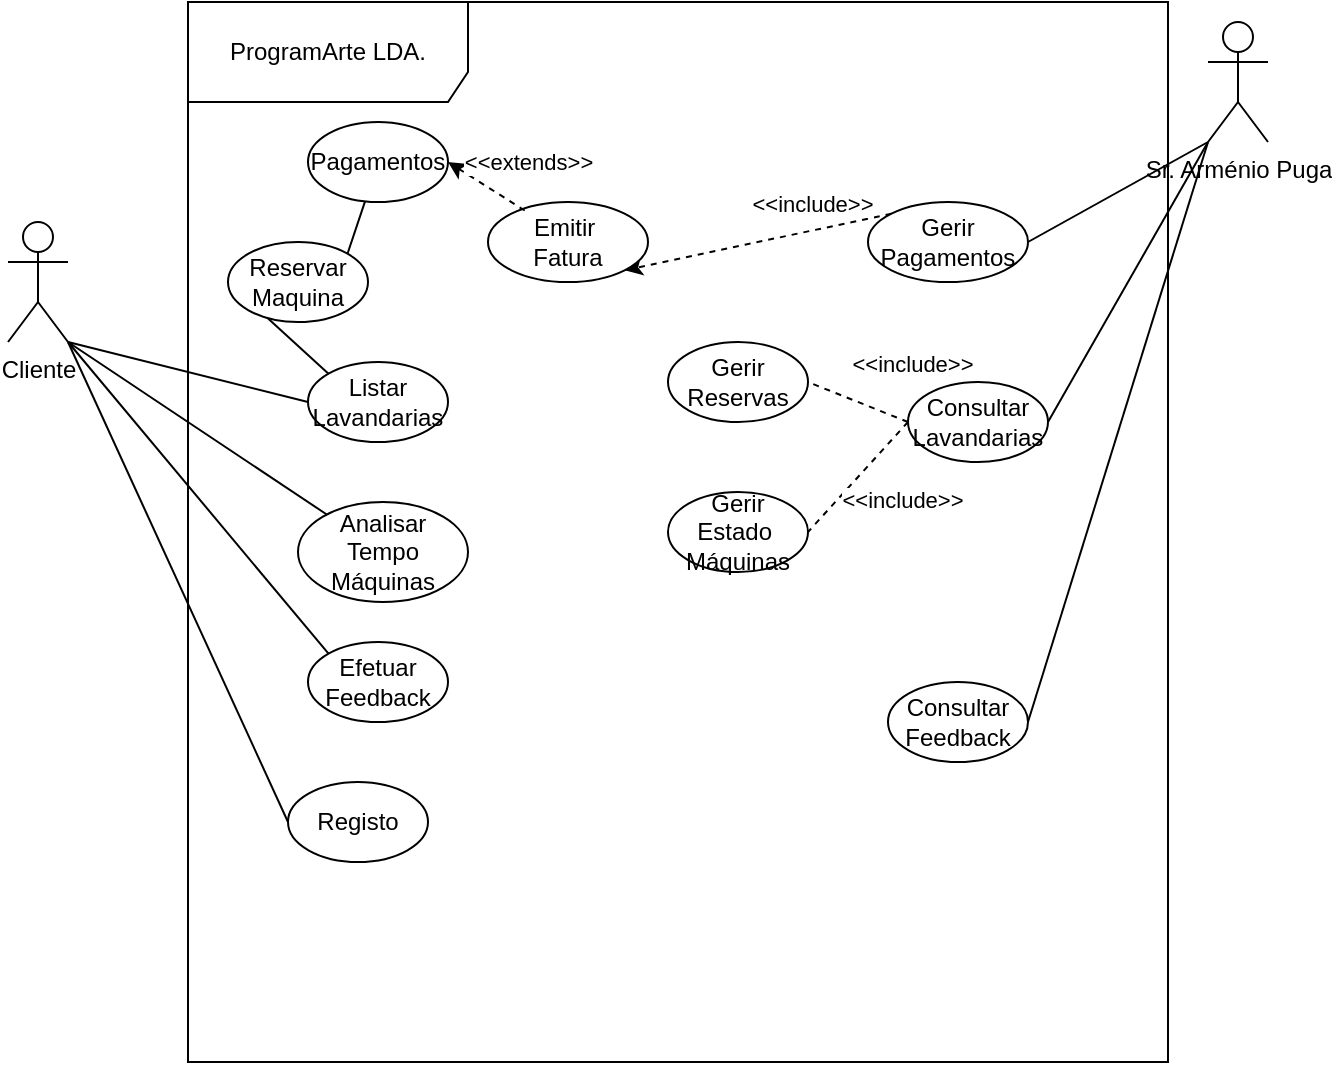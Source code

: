 <mxfile version="24.8.6">
  <diagram name="Página-1" id="dw75eFYcRkrUz4xuSaDK">
    <mxGraphModel dx="1235" dy="655" grid="1" gridSize="10" guides="1" tooltips="1" connect="1" arrows="1" fold="1" page="1" pageScale="1" pageWidth="1654" pageHeight="2336" math="0" shadow="0">
      <root>
        <mxCell id="0" />
        <mxCell id="1" parent="0" />
        <mxCell id="YZUXlJjarUffFJBtJfE9-5" style="rounded=0;orthogonalLoop=1;jettySize=auto;html=1;exitX=0;exitY=0;exitDx=0;exitDy=0;entryX=0;entryY=0.5;entryDx=0;entryDy=0;strokeColor=default;endArrow=none;endFill=0;" edge="1" parent="1" source="YZUXlJjarUffFJBtJfE9-36" target="YZUXlJjarUffFJBtJfE9-4">
          <mxGeometry relative="1" as="geometry" />
        </mxCell>
        <mxCell id="YZUXlJjarUffFJBtJfE9-20" style="rounded=0;orthogonalLoop=1;jettySize=auto;html=1;exitX=1;exitY=1;exitDx=0;exitDy=0;exitPerimeter=0;entryX=0;entryY=0.5;entryDx=0;entryDy=0;endArrow=none;endFill=0;" edge="1" parent="1" source="YZUXlJjarUffFJBtJfE9-1" target="YZUXlJjarUffFJBtJfE9-15">
          <mxGeometry relative="1" as="geometry" />
        </mxCell>
        <mxCell id="YZUXlJjarUffFJBtJfE9-22" style="rounded=0;orthogonalLoop=1;jettySize=auto;html=1;exitX=1;exitY=1;exitDx=0;exitDy=0;exitPerimeter=0;entryX=0;entryY=0;entryDx=0;entryDy=0;endArrow=none;endFill=0;" edge="1" parent="1" source="YZUXlJjarUffFJBtJfE9-1" target="YZUXlJjarUffFJBtJfE9-19">
          <mxGeometry relative="1" as="geometry" />
        </mxCell>
        <mxCell id="YZUXlJjarUffFJBtJfE9-1" value="Cliente" style="shape=umlActor;verticalLabelPosition=bottom;verticalAlign=top;html=1;outlineConnect=0;" vertex="1" parent="1">
          <mxGeometry x="110" y="910" width="30" height="60" as="geometry" />
        </mxCell>
        <mxCell id="YZUXlJjarUffFJBtJfE9-2" value="ProgramArte LDA." style="shape=umlFrame;whiteSpace=wrap;html=1;pointerEvents=0;width=140;height=50;" vertex="1" parent="1">
          <mxGeometry x="200" y="800" width="490" height="530" as="geometry" />
        </mxCell>
        <mxCell id="YZUXlJjarUffFJBtJfE9-31" style="rounded=0;orthogonalLoop=1;jettySize=auto;html=1;exitX=0;exitY=1;exitDx=0;exitDy=0;exitPerimeter=0;entryX=1;entryY=0.5;entryDx=0;entryDy=0;endArrow=none;endFill=0;" edge="1" parent="1" source="YZUXlJjarUffFJBtJfE9-3" target="YZUXlJjarUffFJBtJfE9-29">
          <mxGeometry relative="1" as="geometry" />
        </mxCell>
        <mxCell id="YZUXlJjarUffFJBtJfE9-33" style="rounded=0;orthogonalLoop=1;jettySize=auto;html=1;exitX=0;exitY=1;exitDx=0;exitDy=0;exitPerimeter=0;entryX=1;entryY=0.5;entryDx=0;entryDy=0;endArrow=none;endFill=0;" edge="1" parent="1" source="YZUXlJjarUffFJBtJfE9-3" target="YZUXlJjarUffFJBtJfE9-32">
          <mxGeometry relative="1" as="geometry" />
        </mxCell>
        <mxCell id="YZUXlJjarUffFJBtJfE9-42" style="rounded=0;orthogonalLoop=1;jettySize=auto;html=1;exitX=0;exitY=1;exitDx=0;exitDy=0;exitPerimeter=0;entryX=1;entryY=0.5;entryDx=0;entryDy=0;endArrow=none;endFill=0;" edge="1" parent="1" source="YZUXlJjarUffFJBtJfE9-3" target="YZUXlJjarUffFJBtJfE9-41">
          <mxGeometry relative="1" as="geometry" />
        </mxCell>
        <mxCell id="YZUXlJjarUffFJBtJfE9-3" value="Sr. Arménio Puga" style="shape=umlActor;verticalLabelPosition=bottom;verticalAlign=top;html=1;" vertex="1" parent="1">
          <mxGeometry x="710" y="810" width="30" height="60" as="geometry" />
        </mxCell>
        <mxCell id="YZUXlJjarUffFJBtJfE9-47" style="rounded=0;orthogonalLoop=1;jettySize=auto;html=1;exitX=1;exitY=0;exitDx=0;exitDy=0;endArrow=none;endFill=0;" edge="1" parent="1" source="YZUXlJjarUffFJBtJfE9-4" target="YZUXlJjarUffFJBtJfE9-25">
          <mxGeometry relative="1" as="geometry" />
        </mxCell>
        <mxCell id="YZUXlJjarUffFJBtJfE9-4" value="Reservar Maquina" style="ellipse;whiteSpace=wrap;html=1;" vertex="1" parent="1">
          <mxGeometry x="220" y="920" width="70" height="40" as="geometry" />
        </mxCell>
        <mxCell id="YZUXlJjarUffFJBtJfE9-12" value="Gerir Reservas" style="ellipse;whiteSpace=wrap;html=1;" vertex="1" parent="1">
          <mxGeometry x="440" y="970" width="70" height="40" as="geometry" />
        </mxCell>
        <mxCell id="YZUXlJjarUffFJBtJfE9-15" value="Registo" style="ellipse;whiteSpace=wrap;html=1;" vertex="1" parent="1">
          <mxGeometry x="250" y="1190" width="70" height="40" as="geometry" />
        </mxCell>
        <mxCell id="YZUXlJjarUffFJBtJfE9-16" value="Analisar&lt;br&gt;Tempo&lt;br&gt;Máquinas" style="ellipse;whiteSpace=wrap;html=1;" vertex="1" parent="1">
          <mxGeometry x="255" y="1050" width="85" height="50" as="geometry" />
        </mxCell>
        <mxCell id="YZUXlJjarUffFJBtJfE9-19" value="Efetuar Feedback" style="ellipse;whiteSpace=wrap;html=1;" vertex="1" parent="1">
          <mxGeometry x="260" y="1120" width="70" height="40" as="geometry" />
        </mxCell>
        <mxCell id="YZUXlJjarUffFJBtJfE9-23" style="rounded=0;orthogonalLoop=1;jettySize=auto;html=1;exitX=1;exitY=1;exitDx=0;exitDy=0;exitPerimeter=0;endArrow=none;endFill=0;" edge="1" parent="1" source="YZUXlJjarUffFJBtJfE9-1" target="YZUXlJjarUffFJBtJfE9-16">
          <mxGeometry relative="1" as="geometry">
            <mxPoint x="160" y="970" as="sourcePoint" />
            <mxPoint x="280" y="1134" as="targetPoint" />
          </mxGeometry>
        </mxCell>
        <mxCell id="YZUXlJjarUffFJBtJfE9-25" value="Pagamentos" style="ellipse;whiteSpace=wrap;html=1;" vertex="1" parent="1">
          <mxGeometry x="260" y="860" width="70" height="40" as="geometry" />
        </mxCell>
        <mxCell id="YZUXlJjarUffFJBtJfE9-39" style="rounded=0;orthogonalLoop=1;jettySize=auto;html=1;exitX=0;exitY=0;exitDx=0;exitDy=0;entryX=1;entryY=1;entryDx=0;entryDy=0;dashed=1;" edge="1" parent="1" source="YZUXlJjarUffFJBtJfE9-29" target="YZUXlJjarUffFJBtJfE9-38">
          <mxGeometry relative="1" as="geometry" />
        </mxCell>
        <mxCell id="YZUXlJjarUffFJBtJfE9-44" value="&amp;lt;&amp;lt;include&amp;gt;&amp;gt;" style="edgeLabel;html=1;align=center;verticalAlign=middle;resizable=0;points=[];" vertex="1" connectable="0" parent="YZUXlJjarUffFJBtJfE9-39">
          <mxGeometry x="0.032" y="2" relative="1" as="geometry">
            <mxPoint x="29" y="-22" as="offset" />
          </mxGeometry>
        </mxCell>
        <mxCell id="YZUXlJjarUffFJBtJfE9-29" value="Gerir Pagamentos" style="ellipse;whiteSpace=wrap;html=1;" vertex="1" parent="1">
          <mxGeometry x="540" y="900" width="80" height="40" as="geometry" />
        </mxCell>
        <mxCell id="YZUXlJjarUffFJBtJfE9-48" style="rounded=0;orthogonalLoop=1;jettySize=auto;html=1;exitX=0;exitY=0.5;exitDx=0;exitDy=0;entryX=1;entryY=0.5;entryDx=0;entryDy=0;endArrow=none;endFill=0;dashed=1;" edge="1" parent="1" source="YZUXlJjarUffFJBtJfE9-32" target="YZUXlJjarUffFJBtJfE9-12">
          <mxGeometry relative="1" as="geometry" />
        </mxCell>
        <mxCell id="YZUXlJjarUffFJBtJfE9-50" value="&amp;lt;&amp;lt;include&amp;gt;&amp;gt;" style="edgeLabel;html=1;align=center;verticalAlign=middle;resizable=0;points=[];" vertex="1" connectable="0" parent="YZUXlJjarUffFJBtJfE9-48">
          <mxGeometry x="0.25" y="-3" relative="1" as="geometry">
            <mxPoint x="32" y="-14" as="offset" />
          </mxGeometry>
        </mxCell>
        <mxCell id="YZUXlJjarUffFJBtJfE9-32" value="Consultar Lavandarias" style="ellipse;whiteSpace=wrap;html=1;" vertex="1" parent="1">
          <mxGeometry x="560" y="990" width="70" height="40" as="geometry" />
        </mxCell>
        <mxCell id="YZUXlJjarUffFJBtJfE9-34" value="Gerir Estado&amp;nbsp; Máquinas" style="ellipse;whiteSpace=wrap;html=1;" vertex="1" parent="1">
          <mxGeometry x="440" y="1045" width="70" height="40" as="geometry" />
        </mxCell>
        <mxCell id="YZUXlJjarUffFJBtJfE9-35" style="rounded=0;orthogonalLoop=1;jettySize=auto;html=1;entryX=1;entryY=0.5;entryDx=0;entryDy=0;endArrow=none;endFill=0;exitX=0;exitY=0.5;exitDx=0;exitDy=0;dashed=1;" edge="1" parent="1" source="YZUXlJjarUffFJBtJfE9-32" target="YZUXlJjarUffFJBtJfE9-34">
          <mxGeometry relative="1" as="geometry">
            <mxPoint x="630" y="880" as="sourcePoint" />
            <mxPoint x="535" y="1050" as="targetPoint" />
          </mxGeometry>
        </mxCell>
        <mxCell id="YZUXlJjarUffFJBtJfE9-51" value="&amp;lt;&amp;lt;include&amp;gt;&amp;gt;" style="edgeLabel;html=1;align=center;verticalAlign=middle;resizable=0;points=[];" vertex="1" connectable="0" parent="YZUXlJjarUffFJBtJfE9-35">
          <mxGeometry x="0.216" y="1" relative="1" as="geometry">
            <mxPoint x="26" y="5" as="offset" />
          </mxGeometry>
        </mxCell>
        <mxCell id="YZUXlJjarUffFJBtJfE9-36" value="Listar&lt;br&gt;Lavandarias" style="ellipse;whiteSpace=wrap;html=1;" vertex="1" parent="1">
          <mxGeometry x="260" y="980" width="70" height="40" as="geometry" />
        </mxCell>
        <mxCell id="YZUXlJjarUffFJBtJfE9-37" style="rounded=0;orthogonalLoop=1;jettySize=auto;html=1;exitX=1;exitY=1;exitDx=0;exitDy=0;exitPerimeter=0;entryX=0;entryY=0.5;entryDx=0;entryDy=0;strokeColor=default;endArrow=none;endFill=0;" edge="1" parent="1" source="YZUXlJjarUffFJBtJfE9-1" target="YZUXlJjarUffFJBtJfE9-36">
          <mxGeometry relative="1" as="geometry">
            <mxPoint x="150" y="980" as="sourcePoint" />
            <mxPoint x="265" y="950" as="targetPoint" />
          </mxGeometry>
        </mxCell>
        <mxCell id="YZUXlJjarUffFJBtJfE9-38" value="Emitir&amp;nbsp;&lt;br&gt;Fatura" style="ellipse;whiteSpace=wrap;html=1;" vertex="1" parent="1">
          <mxGeometry x="350" y="900" width="80" height="40" as="geometry" />
        </mxCell>
        <mxCell id="YZUXlJjarUffFJBtJfE9-41" value="Consultar Feedback" style="ellipse;whiteSpace=wrap;html=1;" vertex="1" parent="1">
          <mxGeometry x="550" y="1140" width="70" height="40" as="geometry" />
        </mxCell>
        <mxCell id="YZUXlJjarUffFJBtJfE9-45" style="rounded=0;orthogonalLoop=1;jettySize=auto;html=1;exitX=1;exitY=0.5;exitDx=0;exitDy=0;entryX=0.26;entryY=0.145;entryDx=0;entryDy=0;entryPerimeter=0;endArrow=none;endFill=0;dashed=1;startArrow=classic;startFill=1;strokeColor=#000000;" edge="1" parent="1" source="YZUXlJjarUffFJBtJfE9-25" target="YZUXlJjarUffFJBtJfE9-38">
          <mxGeometry relative="1" as="geometry" />
        </mxCell>
        <mxCell id="YZUXlJjarUffFJBtJfE9-46" value="&amp;lt;&amp;lt;extends&amp;gt;&amp;gt;" style="edgeLabel;html=1;align=center;verticalAlign=middle;resizable=0;points=[];" vertex="1" connectable="0" parent="YZUXlJjarUffFJBtJfE9-45">
          <mxGeometry x="-0.173" relative="1" as="geometry">
            <mxPoint x="23" y="-11" as="offset" />
          </mxGeometry>
        </mxCell>
      </root>
    </mxGraphModel>
  </diagram>
</mxfile>
